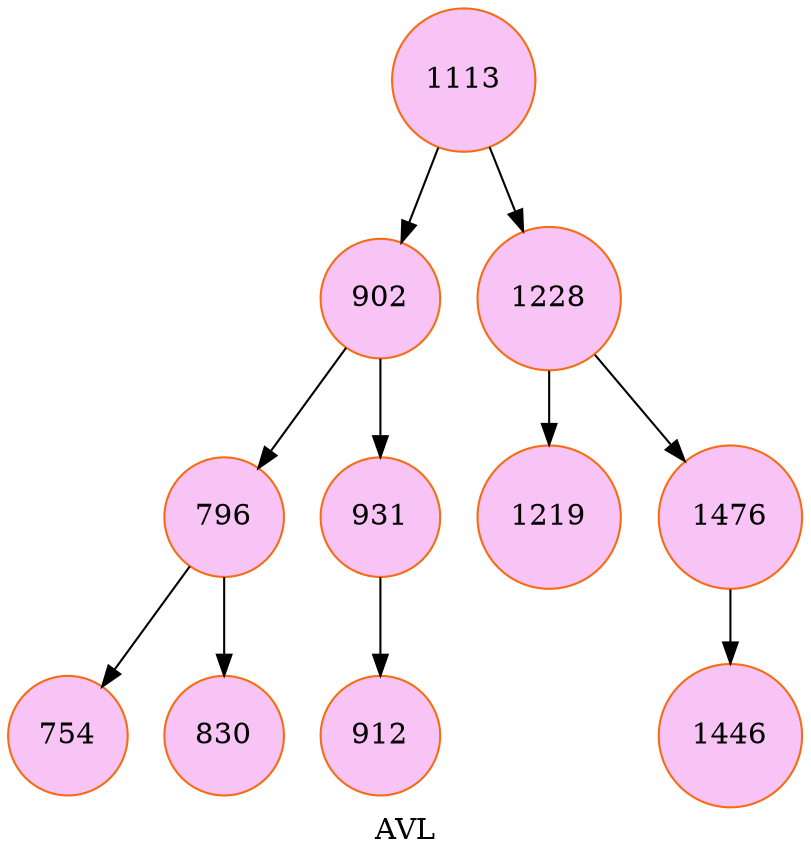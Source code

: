 digraph arbolAVL{ 
 rankdir=TB; 
 label = "AVL" 
 node [shape = circle, style=filled, color="#F76B11", fillcolor= "#F7C4F5" ]; 
754
796->754
830
796->830
902->796
912
931->912
902->931
1113->902
1219
1228->1219
1446
1476->1446
1228->1476
1113->1228
} 
